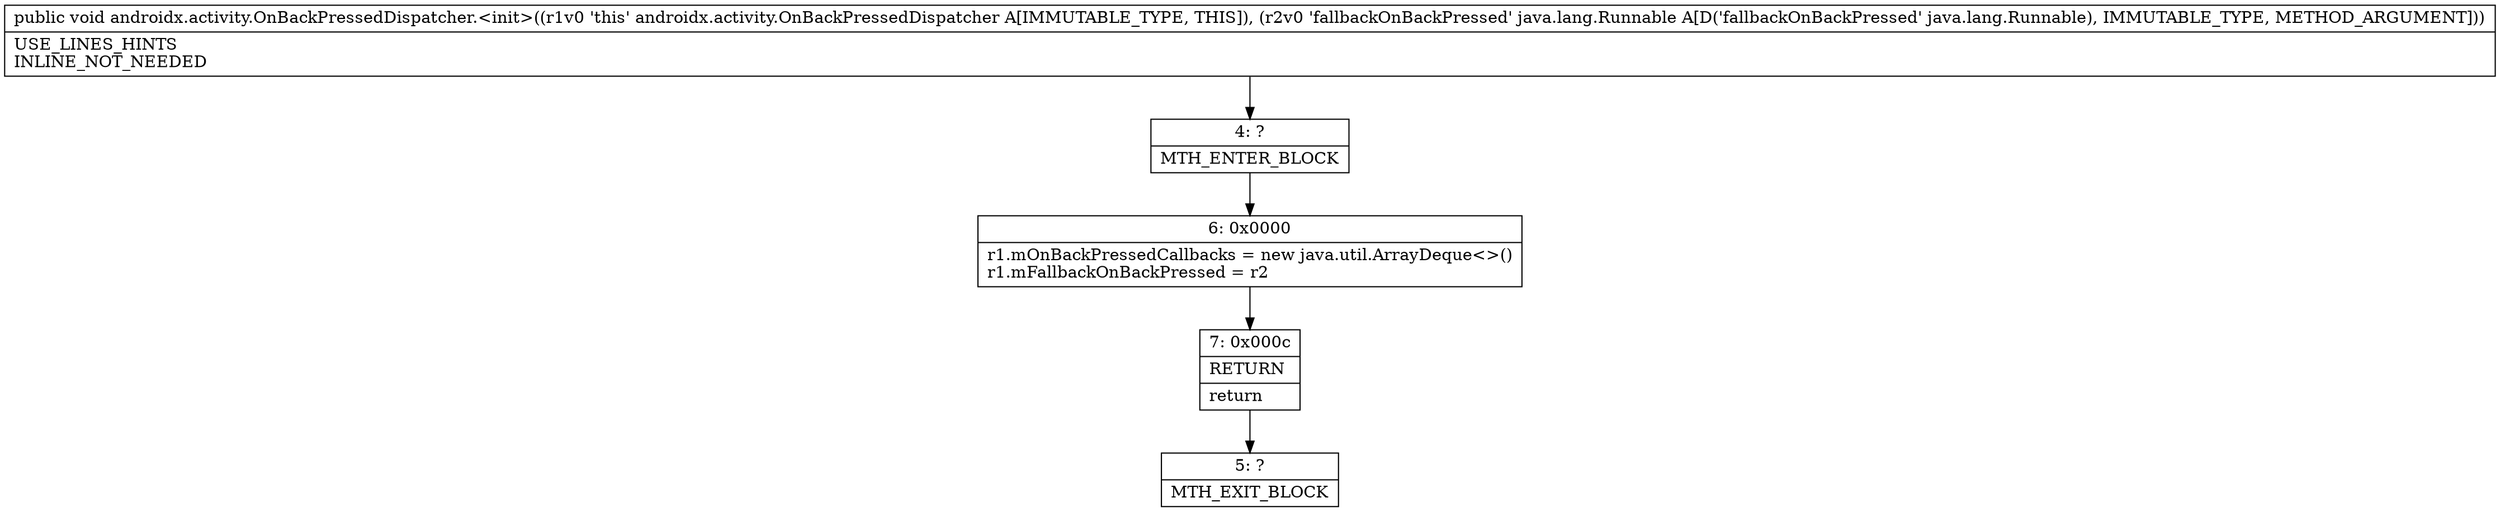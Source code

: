 digraph "CFG forandroidx.activity.OnBackPressedDispatcher.\<init\>(Ljava\/lang\/Runnable;)V" {
Node_4 [shape=record,label="{4\:\ ?|MTH_ENTER_BLOCK\l}"];
Node_6 [shape=record,label="{6\:\ 0x0000|r1.mOnBackPressedCallbacks = new java.util.ArrayDeque\<\>()\lr1.mFallbackOnBackPressed = r2\l}"];
Node_7 [shape=record,label="{7\:\ 0x000c|RETURN\l|return\l}"];
Node_5 [shape=record,label="{5\:\ ?|MTH_EXIT_BLOCK\l}"];
MethodNode[shape=record,label="{public void androidx.activity.OnBackPressedDispatcher.\<init\>((r1v0 'this' androidx.activity.OnBackPressedDispatcher A[IMMUTABLE_TYPE, THIS]), (r2v0 'fallbackOnBackPressed' java.lang.Runnable A[D('fallbackOnBackPressed' java.lang.Runnable), IMMUTABLE_TYPE, METHOD_ARGUMENT]))  | USE_LINES_HINTS\lINLINE_NOT_NEEDED\l}"];
MethodNode -> Node_4;Node_4 -> Node_6;
Node_6 -> Node_7;
Node_7 -> Node_5;
}

